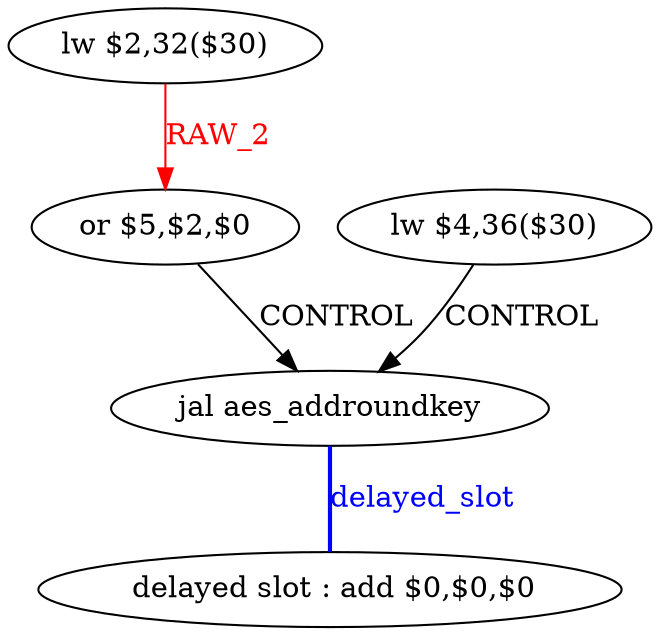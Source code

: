 digraph G1 {
node [shape = ellipse];
i4 [label = " delayed slot : add $0,$0,$0"] ;
i3 ->  i4 [style = bold, dir= none, fontcolor = blue, color = blue, label= "delayed_slot"];
i3 [label = "jal aes_addroundkey"] ;
i0 [label = "lw $2,32($30)"] ;
i0 ->  i2 [color = red, fontcolor = red, label= "RAW_2"];
i2 [label = "or $5,$2,$0"] ;
i2 ->  i3 [label= "CONTROL"];
i1 [label = "lw $4,36($30)"] ;
i1 ->  i3 [label= "CONTROL"];
}
